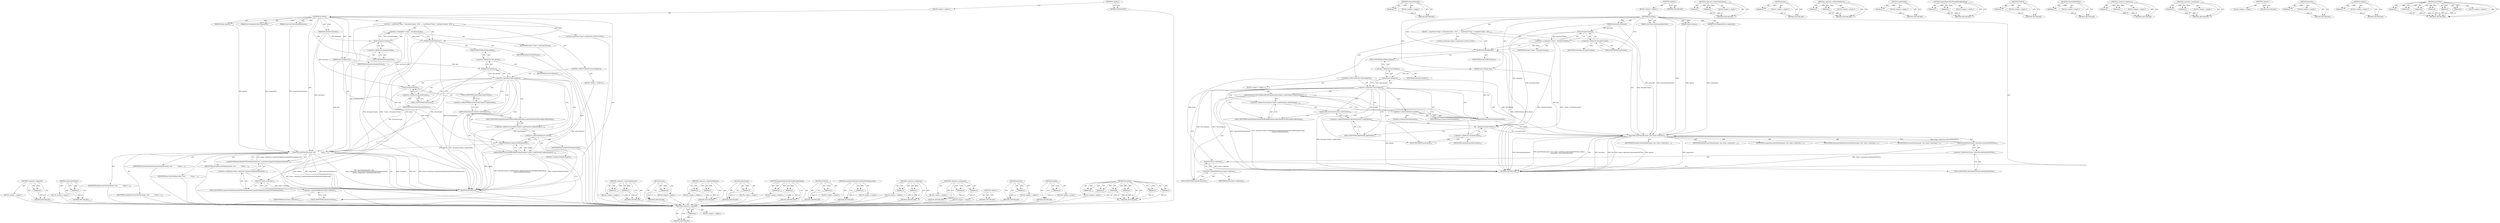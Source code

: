 digraph "insertText" {
vulnerable_105 [label=<(METHOD,&lt;operator&gt;.logicalNot)>];
vulnerable_106 [label=<(PARAM,p1)>];
vulnerable_107 [label=<(BLOCK,&lt;empty&gt;,&lt;empty&gt;)>];
vulnerable_108 [label=<(METHOD_RETURN,ANY)>];
vulnerable_127 [label=<(METHOD,isSpaceOrNewline)>];
vulnerable_128 [label=<(PARAM,p1)>];
vulnerable_129 [label=<(BLOCK,&lt;empty&gt;,&lt;empty&gt;)>];
vulnerable_130 [label=<(METHOD_RETURN,ANY)>];
vulnerable_6 [label=<(METHOD,&lt;global&gt;)<SUB>1</SUB>>];
vulnerable_7 [label=<(BLOCK,&lt;empty&gt;,&lt;empty&gt;)<SUB>1</SUB>>];
vulnerable_8 [label=<(METHOD,insertText)<SUB>1</SUB>>];
vulnerable_9 [label=<(PARAM,Document&amp; document)<SUB>1</SUB>>];
vulnerable_10 [label=<(PARAM,const String&amp; text)<SUB>2</SUB>>];
vulnerable_11 [label=<(PARAM,Options options)<SUB>3</SUB>>];
vulnerable_12 [label=<(PARAM,TextCompositionType composition)<SUB>4</SUB>>];
vulnerable_13 [label=<(PARAM,const bool isIncrementalInsertion)<SUB>5</SUB>>];
vulnerable_14 [label=<(BLOCK,{
  LocalFrame* frame = document.frame();
  DCH...,{
  LocalFrame* frame = document.frame();
  DCH...)<SUB>5</SUB>>];
vulnerable_15 [label="<(LOCAL,LocalFrame* frame: LocalFrame*)<SUB>6</SUB>>"];
vulnerable_16 [label=<(&lt;operator&gt;.assignment,* frame = document.frame())<SUB>6</SUB>>];
vulnerable_17 [label=<(IDENTIFIER,frame,* frame = document.frame())<SUB>6</SUB>>];
vulnerable_18 [label=<(frame,document.frame())<SUB>6</SUB>>];
vulnerable_19 [label=<(&lt;operator&gt;.fieldAccess,document.frame)<SUB>6</SUB>>];
vulnerable_20 [label=<(IDENTIFIER,document,document.frame())<SUB>6</SUB>>];
vulnerable_21 [label=<(FIELD_IDENTIFIER,frame,frame)<SUB>6</SUB>>];
vulnerable_22 [label=<(DCHECK,DCHECK(frame))<SUB>7</SUB>>];
vulnerable_23 [label=<(IDENTIFIER,frame,DCHECK(frame))<SUB>7</SUB>>];
vulnerable_24 [label=<(CONTROL_STRUCTURE,IF,if (!text.isEmpty()))<SUB>9</SUB>>];
vulnerable_25 [label=<(&lt;operator&gt;.logicalNot,!text.isEmpty())<SUB>9</SUB>>];
vulnerable_26 [label=<(isEmpty,text.isEmpty())<SUB>9</SUB>>];
vulnerable_27 [label=<(&lt;operator&gt;.fieldAccess,text.isEmpty)<SUB>9</SUB>>];
vulnerable_28 [label=<(IDENTIFIER,text,text.isEmpty())<SUB>9</SUB>>];
vulnerable_29 [label=<(FIELD_IDENTIFIER,isEmpty,isEmpty)<SUB>9</SUB>>];
vulnerable_30 [label=<(BLOCK,&lt;empty&gt;,&lt;empty&gt;)<SUB>10</SUB>>];
vulnerable_31 [label=<(updateMarkersForWordsAffectedByEditing,document.frame()-&gt;spellChecker().updateMarkersF...)<SUB>10</SUB>>];
vulnerable_32 [label=<(&lt;operator&gt;.fieldAccess,document.frame()-&gt;spellChecker().updateMarkersF...)<SUB>10</SUB>>];
vulnerable_33 [label=<(spellChecker,document.frame()-&gt;spellChecker())<SUB>10</SUB>>];
vulnerable_34 [label=<(&lt;operator&gt;.indirectFieldAccess,document.frame()-&gt;spellChecker)<SUB>10</SUB>>];
vulnerable_35 [label=<(frame,document.frame())<SUB>10</SUB>>];
vulnerable_36 [label=<(&lt;operator&gt;.fieldAccess,document.frame)<SUB>10</SUB>>];
vulnerable_37 [label=<(IDENTIFIER,document,document.frame())<SUB>10</SUB>>];
vulnerable_38 [label=<(FIELD_IDENTIFIER,frame,frame)<SUB>10</SUB>>];
vulnerable_39 [label=<(FIELD_IDENTIFIER,spellChecker,spellChecker)<SUB>10</SUB>>];
vulnerable_40 [label=<(FIELD_IDENTIFIER,updateMarkersForWordsAffectedByEditing,updateMarkersForWordsAffectedByEditing)<SUB>10</SUB>>];
vulnerable_41 [label=<(isSpaceOrNewline,isSpaceOrNewline(text[0]))<SUB>11</SUB>>];
vulnerable_42 [label=<(&lt;operator&gt;.indirectIndexAccess,text[0])<SUB>11</SUB>>];
vulnerable_43 [label=<(IDENTIFIER,text,isSpaceOrNewline(text[0]))<SUB>11</SUB>>];
vulnerable_44 [label=<(LITERAL,0,isSpaceOrNewline(text[0]))<SUB>11</SUB>>];
vulnerable_45 [label=<(insertText,insertText(document, text,
             frame-&gt;...)<SUB>13</SUB>>];
vulnerable_46 [label=<(IDENTIFIER,document,insertText(document, text,
             frame-&gt;...)<SUB>13</SUB>>];
vulnerable_47 [label=<(IDENTIFIER,text,insertText(document, text,
             frame-&gt;...)<SUB>13</SUB>>];
vulnerable_48 [label=<(computeVisibleSelectionInDOMTreeDeprecated,frame-&gt;selection().computeVisibleSelectionInDOM...)<SUB>14</SUB>>];
vulnerable_49 [label=<(&lt;operator&gt;.fieldAccess,frame-&gt;selection().computeVisibleSelectionInDOM...)<SUB>14</SUB>>];
vulnerable_50 [label=<(selection,frame-&gt;selection())<SUB>14</SUB>>];
vulnerable_51 [label=<(&lt;operator&gt;.indirectFieldAccess,frame-&gt;selection)<SUB>14</SUB>>];
vulnerable_52 [label=<(IDENTIFIER,frame,frame-&gt;selection())<SUB>14</SUB>>];
vulnerable_53 [label=<(FIELD_IDENTIFIER,selection,selection)<SUB>14</SUB>>];
vulnerable_54 [label=<(FIELD_IDENTIFIER,computeVisibleSelectionInDOMTreeDeprecated,computeVisibleSelectionInDOMTreeDeprecated)<SUB>14</SUB>>];
vulnerable_55 [label=<(IDENTIFIER,options,insertText(document, text,
             frame-&gt;...)<SUB>15</SUB>>];
vulnerable_56 [label=<(IDENTIFIER,composition,insertText(document, text,
             frame-&gt;...)<SUB>15</SUB>>];
vulnerable_57 [label=<(IDENTIFIER,isIncrementalInsertion,insertText(document, text,
             frame-&gt;...)<SUB>15</SUB>>];
vulnerable_58 [label=<(METHOD_RETURN,void)<SUB>1</SUB>>];
vulnerable_60 [label=<(METHOD_RETURN,ANY)<SUB>1</SUB>>];
vulnerable_131 [label=<(METHOD,&lt;operator&gt;.indirectIndexAccess)>];
vulnerable_132 [label=<(PARAM,p1)>];
vulnerable_133 [label=<(PARAM,p2)>];
vulnerable_134 [label=<(BLOCK,&lt;empty&gt;,&lt;empty&gt;)>];
vulnerable_135 [label=<(METHOD_RETURN,ANY)>];
vulnerable_92 [label=<(METHOD,frame)>];
vulnerable_93 [label=<(PARAM,p1)>];
vulnerable_94 [label=<(BLOCK,&lt;empty&gt;,&lt;empty&gt;)>];
vulnerable_95 [label=<(METHOD_RETURN,ANY)>];
vulnerable_122 [label=<(METHOD,&lt;operator&gt;.indirectFieldAccess)>];
vulnerable_123 [label=<(PARAM,p1)>];
vulnerable_124 [label=<(PARAM,p2)>];
vulnerable_125 [label=<(BLOCK,&lt;empty&gt;,&lt;empty&gt;)>];
vulnerable_126 [label=<(METHOD_RETURN,ANY)>];
vulnerable_118 [label=<(METHOD,spellChecker)>];
vulnerable_119 [label=<(PARAM,p1)>];
vulnerable_120 [label=<(BLOCK,&lt;empty&gt;,&lt;empty&gt;)>];
vulnerable_121 [label=<(METHOD_RETURN,ANY)>];
vulnerable_113 [label=<(METHOD,updateMarkersForWordsAffectedByEditing)>];
vulnerable_114 [label=<(PARAM,p1)>];
vulnerable_115 [label=<(PARAM,p2)>];
vulnerable_116 [label=<(BLOCK,&lt;empty&gt;,&lt;empty&gt;)>];
vulnerable_117 [label=<(METHOD_RETURN,ANY)>];
vulnerable_101 [label=<(METHOD,DCHECK)>];
vulnerable_102 [label=<(PARAM,p1)>];
vulnerable_103 [label=<(BLOCK,&lt;empty&gt;,&lt;empty&gt;)>];
vulnerable_104 [label=<(METHOD_RETURN,ANY)>];
vulnerable_145 [label=<(METHOD,computeVisibleSelectionInDOMTreeDeprecated)>];
vulnerable_146 [label=<(PARAM,p1)>];
vulnerable_147 [label=<(BLOCK,&lt;empty&gt;,&lt;empty&gt;)>];
vulnerable_148 [label=<(METHOD_RETURN,ANY)>];
vulnerable_96 [label=<(METHOD,&lt;operator&gt;.fieldAccess)>];
vulnerable_97 [label=<(PARAM,p1)>];
vulnerable_98 [label=<(PARAM,p2)>];
vulnerable_99 [label=<(BLOCK,&lt;empty&gt;,&lt;empty&gt;)>];
vulnerable_100 [label=<(METHOD_RETURN,ANY)>];
vulnerable_87 [label=<(METHOD,&lt;operator&gt;.assignment)>];
vulnerable_88 [label=<(PARAM,p1)>];
vulnerable_89 [label=<(PARAM,p2)>];
vulnerable_90 [label=<(BLOCK,&lt;empty&gt;,&lt;empty&gt;)>];
vulnerable_91 [label=<(METHOD_RETURN,ANY)>];
vulnerable_81 [label=<(METHOD,&lt;global&gt;)<SUB>1</SUB>>];
vulnerable_82 [label=<(BLOCK,&lt;empty&gt;,&lt;empty&gt;)>];
vulnerable_83 [label=<(METHOD_RETURN,ANY)>];
vulnerable_149 [label=<(METHOD,selection)>];
vulnerable_150 [label=<(PARAM,p1)>];
vulnerable_151 [label=<(BLOCK,&lt;empty&gt;,&lt;empty&gt;)>];
vulnerable_152 [label=<(METHOD_RETURN,ANY)>];
vulnerable_109 [label=<(METHOD,isEmpty)>];
vulnerable_110 [label=<(PARAM,p1)>];
vulnerable_111 [label=<(BLOCK,&lt;empty&gt;,&lt;empty&gt;)>];
vulnerable_112 [label=<(METHOD_RETURN,ANY)>];
vulnerable_136 [label=<(METHOD,insertText)>];
vulnerable_137 [label=<(PARAM,p1)>];
vulnerable_138 [label=<(PARAM,p2)>];
vulnerable_139 [label=<(PARAM,p3)>];
vulnerable_140 [label=<(PARAM,p4)>];
vulnerable_141 [label=<(PARAM,p5)>];
vulnerable_142 [label=<(PARAM,p6)>];
vulnerable_143 [label=<(BLOCK,&lt;empty&gt;,&lt;empty&gt;)>];
vulnerable_144 [label=<(METHOD_RETURN,ANY)>];
fixed_105 [label=<(METHOD,&lt;operator&gt;.logicalNot)>];
fixed_106 [label=<(PARAM,p1)>];
fixed_107 [label=<(BLOCK,&lt;empty&gt;,&lt;empty&gt;)>];
fixed_108 [label=<(METHOD_RETURN,ANY)>];
fixed_127 [label=<(METHOD,isSpaceOrNewline)>];
fixed_128 [label=<(PARAM,p1)>];
fixed_129 [label=<(BLOCK,&lt;empty&gt;,&lt;empty&gt;)>];
fixed_130 [label=<(METHOD_RETURN,ANY)>];
fixed_6 [label=<(METHOD,&lt;global&gt;)<SUB>1</SUB>>];
fixed_7 [label=<(BLOCK,&lt;empty&gt;,&lt;empty&gt;)<SUB>1</SUB>>];
fixed_8 [label=<(METHOD,insertText)<SUB>1</SUB>>];
fixed_9 [label=<(PARAM,Document&amp; document)<SUB>1</SUB>>];
fixed_10 [label=<(PARAM,const String&amp; text)<SUB>2</SUB>>];
fixed_11 [label=<(PARAM,Options options)<SUB>3</SUB>>];
fixed_12 [label=<(PARAM,TextCompositionType composition)<SUB>4</SUB>>];
fixed_13 [label=<(PARAM,const bool isIncrementalInsertion)<SUB>5</SUB>>];
fixed_14 [label=<(BLOCK,{
  LocalFrame* frame = document.frame();
  DCH...,{
  LocalFrame* frame = document.frame();
  DCH...)<SUB>5</SUB>>];
fixed_15 [label="<(LOCAL,LocalFrame* frame: LocalFrame*)<SUB>6</SUB>>"];
fixed_16 [label=<(&lt;operator&gt;.assignment,* frame = document.frame())<SUB>6</SUB>>];
fixed_17 [label=<(IDENTIFIER,frame,* frame = document.frame())<SUB>6</SUB>>];
fixed_18 [label=<(frame,document.frame())<SUB>6</SUB>>];
fixed_19 [label=<(&lt;operator&gt;.fieldAccess,document.frame)<SUB>6</SUB>>];
fixed_20 [label=<(IDENTIFIER,document,document.frame())<SUB>6</SUB>>];
fixed_21 [label=<(FIELD_IDENTIFIER,frame,frame)<SUB>6</SUB>>];
fixed_22 [label=<(DCHECK,DCHECK(frame))<SUB>7</SUB>>];
fixed_23 [label=<(IDENTIFIER,frame,DCHECK(frame))<SUB>7</SUB>>];
fixed_24 [label=<(CONTROL_STRUCTURE,IF,if (!text.isEmpty()))<SUB>9</SUB>>];
fixed_25 [label=<(&lt;operator&gt;.logicalNot,!text.isEmpty())<SUB>9</SUB>>];
fixed_26 [label=<(isEmpty,text.isEmpty())<SUB>9</SUB>>];
fixed_27 [label=<(&lt;operator&gt;.fieldAccess,text.isEmpty)<SUB>9</SUB>>];
fixed_28 [label=<(IDENTIFIER,text,text.isEmpty())<SUB>9</SUB>>];
fixed_29 [label=<(FIELD_IDENTIFIER,isEmpty,isEmpty)<SUB>9</SUB>>];
fixed_30 [label=<(BLOCK,&lt;empty&gt;,&lt;empty&gt;)<SUB>10</SUB>>];
fixed_31 [label=<(updateMarkersForWordsAffectedByEditing,document.frame()-&gt;spellChecker().updateMarkersF...)<SUB>10</SUB>>];
fixed_32 [label=<(&lt;operator&gt;.fieldAccess,document.frame()-&gt;spellChecker().updateMarkersF...)<SUB>10</SUB>>];
fixed_33 [label=<(spellChecker,document.frame()-&gt;spellChecker())<SUB>10</SUB>>];
fixed_34 [label=<(&lt;operator&gt;.indirectFieldAccess,document.frame()-&gt;spellChecker)<SUB>10</SUB>>];
fixed_35 [label=<(frame,document.frame())<SUB>10</SUB>>];
fixed_36 [label=<(&lt;operator&gt;.fieldAccess,document.frame)<SUB>10</SUB>>];
fixed_37 [label=<(IDENTIFIER,document,document.frame())<SUB>10</SUB>>];
fixed_38 [label=<(FIELD_IDENTIFIER,frame,frame)<SUB>10</SUB>>];
fixed_39 [label=<(FIELD_IDENTIFIER,spellChecker,spellChecker)<SUB>10</SUB>>];
fixed_40 [label=<(FIELD_IDENTIFIER,updateMarkersForWordsAffectedByEditing,updateMarkersForWordsAffectedByEditing)<SUB>10</SUB>>];
fixed_41 [label=<(isSpaceOrNewline,isSpaceOrNewline(text[0]))<SUB>11</SUB>>];
fixed_42 [label=<(&lt;operator&gt;.indirectIndexAccess,text[0])<SUB>11</SUB>>];
fixed_43 [label=<(IDENTIFIER,text,isSpaceOrNewline(text[0]))<SUB>11</SUB>>];
fixed_44 [label=<(LITERAL,0,isSpaceOrNewline(text[0]))<SUB>11</SUB>>];
fixed_45 [label=<(insertText,insertText(document, text, frame-&gt;selection().s...)<SUB>13</SUB>>];
fixed_46 [label=<(IDENTIFIER,document,insertText(document, text, frame-&gt;selection().s...)<SUB>13</SUB>>];
fixed_47 [label=<(IDENTIFIER,text,insertText(document, text, frame-&gt;selection().s...)<SUB>13</SUB>>];
fixed_48 [label=<(selectionInDOMTree,frame-&gt;selection().selectionInDOMTree())<SUB>13</SUB>>];
fixed_49 [label=<(&lt;operator&gt;.fieldAccess,frame-&gt;selection().selectionInDOMTree)<SUB>13</SUB>>];
fixed_50 [label=<(selection,frame-&gt;selection())<SUB>13</SUB>>];
fixed_51 [label=<(&lt;operator&gt;.indirectFieldAccess,frame-&gt;selection)<SUB>13</SUB>>];
fixed_52 [label=<(IDENTIFIER,frame,frame-&gt;selection())<SUB>13</SUB>>];
fixed_53 [label=<(FIELD_IDENTIFIER,selection,selection)<SUB>13</SUB>>];
fixed_54 [label=<(FIELD_IDENTIFIER,selectionInDOMTree,selectionInDOMTree)<SUB>13</SUB>>];
fixed_55 [label=<(IDENTIFIER,options,insertText(document, text, frame-&gt;selection().s...)<SUB>13</SUB>>];
fixed_56 [label=<(IDENTIFIER,composition,insertText(document, text, frame-&gt;selection().s...)<SUB>14</SUB>>];
fixed_57 [label=<(IDENTIFIER,isIncrementalInsertion,insertText(document, text, frame-&gt;selection().s...)<SUB>14</SUB>>];
fixed_58 [label=<(METHOD_RETURN,void)<SUB>1</SUB>>];
fixed_60 [label=<(METHOD_RETURN,ANY)<SUB>1</SUB>>];
fixed_131 [label=<(METHOD,&lt;operator&gt;.indirectIndexAccess)>];
fixed_132 [label=<(PARAM,p1)>];
fixed_133 [label=<(PARAM,p2)>];
fixed_134 [label=<(BLOCK,&lt;empty&gt;,&lt;empty&gt;)>];
fixed_135 [label=<(METHOD_RETURN,ANY)>];
fixed_92 [label=<(METHOD,frame)>];
fixed_93 [label=<(PARAM,p1)>];
fixed_94 [label=<(BLOCK,&lt;empty&gt;,&lt;empty&gt;)>];
fixed_95 [label=<(METHOD_RETURN,ANY)>];
fixed_122 [label=<(METHOD,&lt;operator&gt;.indirectFieldAccess)>];
fixed_123 [label=<(PARAM,p1)>];
fixed_124 [label=<(PARAM,p2)>];
fixed_125 [label=<(BLOCK,&lt;empty&gt;,&lt;empty&gt;)>];
fixed_126 [label=<(METHOD_RETURN,ANY)>];
fixed_118 [label=<(METHOD,spellChecker)>];
fixed_119 [label=<(PARAM,p1)>];
fixed_120 [label=<(BLOCK,&lt;empty&gt;,&lt;empty&gt;)>];
fixed_121 [label=<(METHOD_RETURN,ANY)>];
fixed_113 [label=<(METHOD,updateMarkersForWordsAffectedByEditing)>];
fixed_114 [label=<(PARAM,p1)>];
fixed_115 [label=<(PARAM,p2)>];
fixed_116 [label=<(BLOCK,&lt;empty&gt;,&lt;empty&gt;)>];
fixed_117 [label=<(METHOD_RETURN,ANY)>];
fixed_101 [label=<(METHOD,DCHECK)>];
fixed_102 [label=<(PARAM,p1)>];
fixed_103 [label=<(BLOCK,&lt;empty&gt;,&lt;empty&gt;)>];
fixed_104 [label=<(METHOD_RETURN,ANY)>];
fixed_145 [label=<(METHOD,selectionInDOMTree)>];
fixed_146 [label=<(PARAM,p1)>];
fixed_147 [label=<(BLOCK,&lt;empty&gt;,&lt;empty&gt;)>];
fixed_148 [label=<(METHOD_RETURN,ANY)>];
fixed_96 [label=<(METHOD,&lt;operator&gt;.fieldAccess)>];
fixed_97 [label=<(PARAM,p1)>];
fixed_98 [label=<(PARAM,p2)>];
fixed_99 [label=<(BLOCK,&lt;empty&gt;,&lt;empty&gt;)>];
fixed_100 [label=<(METHOD_RETURN,ANY)>];
fixed_87 [label=<(METHOD,&lt;operator&gt;.assignment)>];
fixed_88 [label=<(PARAM,p1)>];
fixed_89 [label=<(PARAM,p2)>];
fixed_90 [label=<(BLOCK,&lt;empty&gt;,&lt;empty&gt;)>];
fixed_91 [label=<(METHOD_RETURN,ANY)>];
fixed_81 [label=<(METHOD,&lt;global&gt;)<SUB>1</SUB>>];
fixed_82 [label=<(BLOCK,&lt;empty&gt;,&lt;empty&gt;)>];
fixed_83 [label=<(METHOD_RETURN,ANY)>];
fixed_149 [label=<(METHOD,selection)>];
fixed_150 [label=<(PARAM,p1)>];
fixed_151 [label=<(BLOCK,&lt;empty&gt;,&lt;empty&gt;)>];
fixed_152 [label=<(METHOD_RETURN,ANY)>];
fixed_109 [label=<(METHOD,isEmpty)>];
fixed_110 [label=<(PARAM,p1)>];
fixed_111 [label=<(BLOCK,&lt;empty&gt;,&lt;empty&gt;)>];
fixed_112 [label=<(METHOD_RETURN,ANY)>];
fixed_136 [label=<(METHOD,insertText)>];
fixed_137 [label=<(PARAM,p1)>];
fixed_138 [label=<(PARAM,p2)>];
fixed_139 [label=<(PARAM,p3)>];
fixed_140 [label=<(PARAM,p4)>];
fixed_141 [label=<(PARAM,p5)>];
fixed_142 [label=<(PARAM,p6)>];
fixed_143 [label=<(BLOCK,&lt;empty&gt;,&lt;empty&gt;)>];
fixed_144 [label=<(METHOD_RETURN,ANY)>];
vulnerable_105 -> vulnerable_106  [key=0, label="AST: "];
vulnerable_105 -> vulnerable_106  [key=1, label="DDG: "];
vulnerable_105 -> vulnerable_107  [key=0, label="AST: "];
vulnerable_105 -> vulnerable_108  [key=0, label="AST: "];
vulnerable_105 -> vulnerable_108  [key=1, label="CFG: "];
vulnerable_106 -> vulnerable_108  [key=0, label="DDG: p1"];
vulnerable_107 -> fixed_105  [key=0];
vulnerable_108 -> fixed_105  [key=0];
vulnerable_127 -> vulnerable_128  [key=0, label="AST: "];
vulnerable_127 -> vulnerable_128  [key=1, label="DDG: "];
vulnerable_127 -> vulnerable_129  [key=0, label="AST: "];
vulnerable_127 -> vulnerable_130  [key=0, label="AST: "];
vulnerable_127 -> vulnerable_130  [key=1, label="CFG: "];
vulnerable_128 -> vulnerable_130  [key=0, label="DDG: p1"];
vulnerable_129 -> fixed_105  [key=0];
vulnerable_130 -> fixed_105  [key=0];
vulnerable_6 -> vulnerable_7  [key=0, label="AST: "];
vulnerable_6 -> vulnerable_60  [key=0, label="AST: "];
vulnerable_6 -> vulnerable_60  [key=1, label="CFG: "];
vulnerable_7 -> vulnerable_8  [key=0, label="AST: "];
vulnerable_8 -> vulnerable_9  [key=0, label="AST: "];
vulnerable_8 -> vulnerable_9  [key=1, label="DDG: "];
vulnerable_8 -> vulnerable_10  [key=0, label="AST: "];
vulnerable_8 -> vulnerable_10  [key=1, label="DDG: "];
vulnerable_8 -> vulnerable_11  [key=0, label="AST: "];
vulnerable_8 -> vulnerable_11  [key=1, label="DDG: "];
vulnerable_8 -> vulnerable_12  [key=0, label="AST: "];
vulnerable_8 -> vulnerable_12  [key=1, label="DDG: "];
vulnerable_8 -> vulnerable_13  [key=0, label="AST: "];
vulnerable_8 -> vulnerable_13  [key=1, label="DDG: "];
vulnerable_8 -> vulnerable_14  [key=0, label="AST: "];
vulnerable_8 -> vulnerable_58  [key=0, label="AST: "];
vulnerable_8 -> vulnerable_21  [key=0, label="CFG: "];
vulnerable_8 -> vulnerable_22  [key=0, label="DDG: "];
vulnerable_8 -> vulnerable_45  [key=0, label="DDG: "];
vulnerable_9 -> vulnerable_45  [key=0, label="DDG: document"];
vulnerable_9 -> vulnerable_18  [key=0, label="DDG: document"];
vulnerable_9 -> vulnerable_35  [key=0, label="DDG: document"];
vulnerable_10 -> vulnerable_45  [key=0, label="DDG: text"];
vulnerable_10 -> vulnerable_26  [key=0, label="DDG: text"];
vulnerable_10 -> vulnerable_41  [key=0, label="DDG: text"];
vulnerable_11 -> vulnerable_45  [key=0, label="DDG: options"];
vulnerable_12 -> vulnerable_45  [key=0, label="DDG: composition"];
vulnerable_13 -> vulnerable_45  [key=0, label="DDG: isIncrementalInsertion"];
vulnerable_14 -> vulnerable_15  [key=0, label="AST: "];
vulnerable_14 -> vulnerable_16  [key=0, label="AST: "];
vulnerable_14 -> vulnerable_22  [key=0, label="AST: "];
vulnerable_14 -> vulnerable_24  [key=0, label="AST: "];
vulnerable_14 -> vulnerable_45  [key=0, label="AST: "];
vulnerable_15 -> fixed_105  [key=0];
vulnerable_16 -> vulnerable_17  [key=0, label="AST: "];
vulnerable_16 -> vulnerable_18  [key=0, label="AST: "];
vulnerable_16 -> vulnerable_22  [key=0, label="CFG: "];
vulnerable_16 -> vulnerable_22  [key=1, label="DDG: frame"];
vulnerable_16 -> vulnerable_58  [key=0, label="DDG: document.frame()"];
vulnerable_16 -> vulnerable_58  [key=1, label="DDG: * frame = document.frame()"];
vulnerable_17 -> fixed_105  [key=0];
vulnerable_18 -> vulnerable_19  [key=0, label="AST: "];
vulnerable_18 -> vulnerable_16  [key=0, label="CFG: "];
vulnerable_18 -> vulnerable_16  [key=1, label="DDG: document.frame"];
vulnerable_18 -> vulnerable_45  [key=0, label="DDG: document.frame"];
vulnerable_18 -> vulnerable_35  [key=0, label="DDG: document.frame"];
vulnerable_19 -> vulnerable_20  [key=0, label="AST: "];
vulnerable_19 -> vulnerable_21  [key=0, label="AST: "];
vulnerable_19 -> vulnerable_18  [key=0, label="CFG: "];
vulnerable_20 -> fixed_105  [key=0];
vulnerable_21 -> vulnerable_19  [key=0, label="CFG: "];
vulnerable_22 -> vulnerable_23  [key=0, label="AST: "];
vulnerable_22 -> vulnerable_29  [key=0, label="CFG: "];
vulnerable_22 -> vulnerable_58  [key=0, label="DDG: frame"];
vulnerable_22 -> vulnerable_58  [key=1, label="DDG: DCHECK(frame)"];
vulnerable_22 -> vulnerable_50  [key=0, label="DDG: frame"];
vulnerable_23 -> fixed_105  [key=0];
vulnerable_24 -> vulnerable_25  [key=0, label="AST: "];
vulnerable_24 -> vulnerable_30  [key=0, label="AST: "];
vulnerable_25 -> vulnerable_26  [key=0, label="AST: "];
vulnerable_25 -> vulnerable_38  [key=0, label="CFG: "];
vulnerable_25 -> vulnerable_38  [key=1, label="CDG: "];
vulnerable_25 -> vulnerable_53  [key=0, label="CFG: "];
vulnerable_25 -> vulnerable_58  [key=0, label="DDG: text.isEmpty()"];
vulnerable_25 -> vulnerable_58  [key=1, label="DDG: !text.isEmpty()"];
vulnerable_25 -> vulnerable_40  [key=0, label="CDG: "];
vulnerable_25 -> vulnerable_34  [key=0, label="CDG: "];
vulnerable_25 -> vulnerable_32  [key=0, label="CDG: "];
vulnerable_25 -> vulnerable_33  [key=0, label="CDG: "];
vulnerable_25 -> vulnerable_42  [key=0, label="CDG: "];
vulnerable_25 -> vulnerable_36  [key=0, label="CDG: "];
vulnerable_25 -> vulnerable_35  [key=0, label="CDG: "];
vulnerable_25 -> vulnerable_41  [key=0, label="CDG: "];
vulnerable_25 -> vulnerable_39  [key=0, label="CDG: "];
vulnerable_25 -> vulnerable_31  [key=0, label="CDG: "];
vulnerable_26 -> vulnerable_27  [key=0, label="AST: "];
vulnerable_26 -> vulnerable_25  [key=0, label="CFG: "];
vulnerable_26 -> vulnerable_25  [key=1, label="DDG: text.isEmpty"];
vulnerable_26 -> vulnerable_45  [key=0, label="DDG: text.isEmpty"];
vulnerable_27 -> vulnerable_28  [key=0, label="AST: "];
vulnerable_27 -> vulnerable_29  [key=0, label="AST: "];
vulnerable_27 -> vulnerable_26  [key=0, label="CFG: "];
vulnerable_28 -> fixed_105  [key=0];
vulnerable_29 -> vulnerable_27  [key=0, label="CFG: "];
vulnerable_30 -> vulnerable_31  [key=0, label="AST: "];
vulnerable_31 -> vulnerable_32  [key=0, label="AST: "];
vulnerable_31 -> vulnerable_41  [key=0, label="AST: "];
vulnerable_31 -> vulnerable_53  [key=0, label="CFG: "];
vulnerable_31 -> vulnerable_58  [key=0, label="DDG: isSpaceOrNewline(text[0])"];
vulnerable_31 -> vulnerable_58  [key=1, label="DDG: document.frame()-&gt;spellChecker().updateMarkersForWordsAffectedByEditing(
         isSpaceOrNewline(text[0]))"];
vulnerable_32 -> vulnerable_33  [key=0, label="AST: "];
vulnerable_32 -> vulnerable_40  [key=0, label="AST: "];
vulnerable_32 -> vulnerable_42  [key=0, label="CFG: "];
vulnerable_33 -> vulnerable_34  [key=0, label="AST: "];
vulnerable_33 -> vulnerable_40  [key=0, label="CFG: "];
vulnerable_33 -> vulnerable_58  [key=0, label="DDG: document.frame()-&gt;spellChecker"];
vulnerable_34 -> vulnerable_35  [key=0, label="AST: "];
vulnerable_34 -> vulnerable_39  [key=0, label="AST: "];
vulnerable_34 -> vulnerable_33  [key=0, label="CFG: "];
vulnerable_35 -> vulnerable_36  [key=0, label="AST: "];
vulnerable_35 -> vulnerable_39  [key=0, label="CFG: "];
vulnerable_35 -> vulnerable_45  [key=0, label="DDG: document.frame"];
vulnerable_36 -> vulnerable_37  [key=0, label="AST: "];
vulnerable_36 -> vulnerable_38  [key=0, label="AST: "];
vulnerable_36 -> vulnerable_35  [key=0, label="CFG: "];
vulnerable_37 -> fixed_105  [key=0];
vulnerable_38 -> vulnerable_36  [key=0, label="CFG: "];
vulnerable_39 -> vulnerable_34  [key=0, label="CFG: "];
vulnerable_40 -> vulnerable_32  [key=0, label="CFG: "];
vulnerable_41 -> vulnerable_42  [key=0, label="AST: "];
vulnerable_41 -> vulnerable_31  [key=0, label="CFG: "];
vulnerable_41 -> vulnerable_31  [key=1, label="DDG: text[0]"];
vulnerable_41 -> vulnerable_58  [key=0, label="DDG: text[0]"];
vulnerable_41 -> vulnerable_45  [key=0, label="DDG: text[0]"];
vulnerable_42 -> vulnerable_43  [key=0, label="AST: "];
vulnerable_42 -> vulnerable_44  [key=0, label="AST: "];
vulnerable_42 -> vulnerable_41  [key=0, label="CFG: "];
vulnerable_43 -> fixed_105  [key=0];
vulnerable_44 -> fixed_105  [key=0];
vulnerable_45 -> vulnerable_46  [key=0, label="AST: "];
vulnerable_45 -> vulnerable_47  [key=0, label="AST: "];
vulnerable_45 -> vulnerable_48  [key=0, label="AST: "];
vulnerable_45 -> vulnerable_55  [key=0, label="AST: "];
vulnerable_45 -> vulnerable_56  [key=0, label="AST: "];
vulnerable_45 -> vulnerable_57  [key=0, label="AST: "];
vulnerable_45 -> vulnerable_58  [key=0, label="CFG: "];
vulnerable_45 -> vulnerable_58  [key=1, label="DDG: document"];
vulnerable_45 -> vulnerable_58  [key=2, label="DDG: text"];
vulnerable_45 -> vulnerable_58  [key=3, label="DDG: frame-&gt;selection().computeVisibleSelectionInDOMTreeDeprecated()"];
vulnerable_45 -> vulnerable_58  [key=4, label="DDG: options"];
vulnerable_45 -> vulnerable_58  [key=5, label="DDG: composition"];
vulnerable_45 -> vulnerable_58  [key=6, label="DDG: isIncrementalInsertion"];
vulnerable_45 -> vulnerable_58  [key=7, label="DDG: insertText(document, text,
             frame-&gt;selection().computeVisibleSelectionInDOMTreeDeprecated(),
             options, composition, isIncrementalInsertion)"];
vulnerable_46 -> fixed_105  [key=0];
vulnerable_47 -> fixed_105  [key=0];
vulnerable_48 -> vulnerable_49  [key=0, label="AST: "];
vulnerable_48 -> vulnerable_45  [key=0, label="CFG: "];
vulnerable_48 -> vulnerable_45  [key=1, label="DDG: frame-&gt;selection().computeVisibleSelectionInDOMTreeDeprecated"];
vulnerable_48 -> vulnerable_58  [key=0, label="DDG: frame-&gt;selection().computeVisibleSelectionInDOMTreeDeprecated"];
vulnerable_49 -> vulnerable_50  [key=0, label="AST: "];
vulnerable_49 -> vulnerable_54  [key=0, label="AST: "];
vulnerable_49 -> vulnerable_48  [key=0, label="CFG: "];
vulnerable_50 -> vulnerable_51  [key=0, label="AST: "];
vulnerable_50 -> vulnerable_54  [key=0, label="CFG: "];
vulnerable_50 -> vulnerable_58  [key=0, label="DDG: frame-&gt;selection"];
vulnerable_51 -> vulnerable_52  [key=0, label="AST: "];
vulnerable_51 -> vulnerable_53  [key=0, label="AST: "];
vulnerable_51 -> vulnerable_50  [key=0, label="CFG: "];
vulnerable_52 -> fixed_105  [key=0];
vulnerable_53 -> vulnerable_51  [key=0, label="CFG: "];
vulnerable_54 -> vulnerable_49  [key=0, label="CFG: "];
vulnerable_55 -> fixed_105  [key=0];
vulnerable_56 -> fixed_105  [key=0];
vulnerable_57 -> fixed_105  [key=0];
vulnerable_58 -> fixed_105  [key=0];
vulnerable_60 -> fixed_105  [key=0];
vulnerable_131 -> vulnerable_132  [key=0, label="AST: "];
vulnerable_131 -> vulnerable_132  [key=1, label="DDG: "];
vulnerable_131 -> vulnerable_134  [key=0, label="AST: "];
vulnerable_131 -> vulnerable_133  [key=0, label="AST: "];
vulnerable_131 -> vulnerable_133  [key=1, label="DDG: "];
vulnerable_131 -> vulnerable_135  [key=0, label="AST: "];
vulnerable_131 -> vulnerable_135  [key=1, label="CFG: "];
vulnerable_132 -> vulnerable_135  [key=0, label="DDG: p1"];
vulnerable_133 -> vulnerable_135  [key=0, label="DDG: p2"];
vulnerable_134 -> fixed_105  [key=0];
vulnerable_135 -> fixed_105  [key=0];
vulnerable_92 -> vulnerable_93  [key=0, label="AST: "];
vulnerable_92 -> vulnerable_93  [key=1, label="DDG: "];
vulnerable_92 -> vulnerable_94  [key=0, label="AST: "];
vulnerable_92 -> vulnerable_95  [key=0, label="AST: "];
vulnerable_92 -> vulnerable_95  [key=1, label="CFG: "];
vulnerable_93 -> vulnerable_95  [key=0, label="DDG: p1"];
vulnerable_94 -> fixed_105  [key=0];
vulnerable_95 -> fixed_105  [key=0];
vulnerable_122 -> vulnerable_123  [key=0, label="AST: "];
vulnerable_122 -> vulnerable_123  [key=1, label="DDG: "];
vulnerable_122 -> vulnerable_125  [key=0, label="AST: "];
vulnerable_122 -> vulnerable_124  [key=0, label="AST: "];
vulnerable_122 -> vulnerable_124  [key=1, label="DDG: "];
vulnerable_122 -> vulnerable_126  [key=0, label="AST: "];
vulnerable_122 -> vulnerable_126  [key=1, label="CFG: "];
vulnerable_123 -> vulnerable_126  [key=0, label="DDG: p1"];
vulnerable_124 -> vulnerable_126  [key=0, label="DDG: p2"];
vulnerable_125 -> fixed_105  [key=0];
vulnerable_126 -> fixed_105  [key=0];
vulnerable_118 -> vulnerable_119  [key=0, label="AST: "];
vulnerable_118 -> vulnerable_119  [key=1, label="DDG: "];
vulnerable_118 -> vulnerable_120  [key=0, label="AST: "];
vulnerable_118 -> vulnerable_121  [key=0, label="AST: "];
vulnerable_118 -> vulnerable_121  [key=1, label="CFG: "];
vulnerable_119 -> vulnerable_121  [key=0, label="DDG: p1"];
vulnerable_120 -> fixed_105  [key=0];
vulnerable_121 -> fixed_105  [key=0];
vulnerable_113 -> vulnerable_114  [key=0, label="AST: "];
vulnerable_113 -> vulnerable_114  [key=1, label="DDG: "];
vulnerable_113 -> vulnerable_116  [key=0, label="AST: "];
vulnerable_113 -> vulnerable_115  [key=0, label="AST: "];
vulnerable_113 -> vulnerable_115  [key=1, label="DDG: "];
vulnerable_113 -> vulnerable_117  [key=0, label="AST: "];
vulnerable_113 -> vulnerable_117  [key=1, label="CFG: "];
vulnerable_114 -> vulnerable_117  [key=0, label="DDG: p1"];
vulnerable_115 -> vulnerable_117  [key=0, label="DDG: p2"];
vulnerable_116 -> fixed_105  [key=0];
vulnerable_117 -> fixed_105  [key=0];
vulnerable_101 -> vulnerable_102  [key=0, label="AST: "];
vulnerable_101 -> vulnerable_102  [key=1, label="DDG: "];
vulnerable_101 -> vulnerable_103  [key=0, label="AST: "];
vulnerable_101 -> vulnerable_104  [key=0, label="AST: "];
vulnerable_101 -> vulnerable_104  [key=1, label="CFG: "];
vulnerable_102 -> vulnerable_104  [key=0, label="DDG: p1"];
vulnerable_103 -> fixed_105  [key=0];
vulnerable_104 -> fixed_105  [key=0];
vulnerable_145 -> vulnerable_146  [key=0, label="AST: "];
vulnerable_145 -> vulnerable_146  [key=1, label="DDG: "];
vulnerable_145 -> vulnerable_147  [key=0, label="AST: "];
vulnerable_145 -> vulnerable_148  [key=0, label="AST: "];
vulnerable_145 -> vulnerable_148  [key=1, label="CFG: "];
vulnerable_146 -> vulnerable_148  [key=0, label="DDG: p1"];
vulnerable_147 -> fixed_105  [key=0];
vulnerable_148 -> fixed_105  [key=0];
vulnerable_96 -> vulnerable_97  [key=0, label="AST: "];
vulnerable_96 -> vulnerable_97  [key=1, label="DDG: "];
vulnerable_96 -> vulnerable_99  [key=0, label="AST: "];
vulnerable_96 -> vulnerable_98  [key=0, label="AST: "];
vulnerable_96 -> vulnerable_98  [key=1, label="DDG: "];
vulnerable_96 -> vulnerable_100  [key=0, label="AST: "];
vulnerable_96 -> vulnerable_100  [key=1, label="CFG: "];
vulnerable_97 -> vulnerable_100  [key=0, label="DDG: p1"];
vulnerable_98 -> vulnerable_100  [key=0, label="DDG: p2"];
vulnerable_99 -> fixed_105  [key=0];
vulnerable_100 -> fixed_105  [key=0];
vulnerable_87 -> vulnerable_88  [key=0, label="AST: "];
vulnerable_87 -> vulnerable_88  [key=1, label="DDG: "];
vulnerable_87 -> vulnerable_90  [key=0, label="AST: "];
vulnerable_87 -> vulnerable_89  [key=0, label="AST: "];
vulnerable_87 -> vulnerable_89  [key=1, label="DDG: "];
vulnerable_87 -> vulnerable_91  [key=0, label="AST: "];
vulnerable_87 -> vulnerable_91  [key=1, label="CFG: "];
vulnerable_88 -> vulnerable_91  [key=0, label="DDG: p1"];
vulnerable_89 -> vulnerable_91  [key=0, label="DDG: p2"];
vulnerable_90 -> fixed_105  [key=0];
vulnerable_91 -> fixed_105  [key=0];
vulnerable_81 -> vulnerable_82  [key=0, label="AST: "];
vulnerable_81 -> vulnerable_83  [key=0, label="AST: "];
vulnerable_81 -> vulnerable_83  [key=1, label="CFG: "];
vulnerable_82 -> fixed_105  [key=0];
vulnerable_83 -> fixed_105  [key=0];
vulnerable_149 -> vulnerable_150  [key=0, label="AST: "];
vulnerable_149 -> vulnerable_150  [key=1, label="DDG: "];
vulnerable_149 -> vulnerable_151  [key=0, label="AST: "];
vulnerable_149 -> vulnerable_152  [key=0, label="AST: "];
vulnerable_149 -> vulnerable_152  [key=1, label="CFG: "];
vulnerable_150 -> vulnerable_152  [key=0, label="DDG: p1"];
vulnerable_151 -> fixed_105  [key=0];
vulnerable_152 -> fixed_105  [key=0];
vulnerable_109 -> vulnerable_110  [key=0, label="AST: "];
vulnerable_109 -> vulnerable_110  [key=1, label="DDG: "];
vulnerable_109 -> vulnerable_111  [key=0, label="AST: "];
vulnerable_109 -> vulnerable_112  [key=0, label="AST: "];
vulnerable_109 -> vulnerable_112  [key=1, label="CFG: "];
vulnerable_110 -> vulnerable_112  [key=0, label="DDG: p1"];
vulnerable_111 -> fixed_105  [key=0];
vulnerable_112 -> fixed_105  [key=0];
vulnerable_136 -> vulnerable_137  [key=0, label="AST: "];
vulnerable_136 -> vulnerable_137  [key=1, label="DDG: "];
vulnerable_136 -> vulnerable_143  [key=0, label="AST: "];
vulnerable_136 -> vulnerable_138  [key=0, label="AST: "];
vulnerable_136 -> vulnerable_138  [key=1, label="DDG: "];
vulnerable_136 -> vulnerable_144  [key=0, label="AST: "];
vulnerable_136 -> vulnerable_144  [key=1, label="CFG: "];
vulnerable_136 -> vulnerable_139  [key=0, label="AST: "];
vulnerable_136 -> vulnerable_139  [key=1, label="DDG: "];
vulnerable_136 -> vulnerable_140  [key=0, label="AST: "];
vulnerable_136 -> vulnerable_140  [key=1, label="DDG: "];
vulnerable_136 -> vulnerable_141  [key=0, label="AST: "];
vulnerable_136 -> vulnerable_141  [key=1, label="DDG: "];
vulnerable_136 -> vulnerable_142  [key=0, label="AST: "];
vulnerable_136 -> vulnerable_142  [key=1, label="DDG: "];
vulnerable_137 -> vulnerable_144  [key=0, label="DDG: p1"];
vulnerable_138 -> vulnerable_144  [key=0, label="DDG: p2"];
vulnerable_139 -> vulnerable_144  [key=0, label="DDG: p3"];
vulnerable_140 -> vulnerable_144  [key=0, label="DDG: p4"];
vulnerable_141 -> vulnerable_144  [key=0, label="DDG: p5"];
vulnerable_142 -> vulnerable_144  [key=0, label="DDG: p6"];
vulnerable_143 -> fixed_105  [key=0];
vulnerable_144 -> fixed_105  [key=0];
fixed_105 -> fixed_106  [key=0, label="AST: "];
fixed_105 -> fixed_106  [key=1, label="DDG: "];
fixed_105 -> fixed_107  [key=0, label="AST: "];
fixed_105 -> fixed_108  [key=0, label="AST: "];
fixed_105 -> fixed_108  [key=1, label="CFG: "];
fixed_106 -> fixed_108  [key=0, label="DDG: p1"];
fixed_127 -> fixed_128  [key=0, label="AST: "];
fixed_127 -> fixed_128  [key=1, label="DDG: "];
fixed_127 -> fixed_129  [key=0, label="AST: "];
fixed_127 -> fixed_130  [key=0, label="AST: "];
fixed_127 -> fixed_130  [key=1, label="CFG: "];
fixed_128 -> fixed_130  [key=0, label="DDG: p1"];
fixed_6 -> fixed_7  [key=0, label="AST: "];
fixed_6 -> fixed_60  [key=0, label="AST: "];
fixed_6 -> fixed_60  [key=1, label="CFG: "];
fixed_7 -> fixed_8  [key=0, label="AST: "];
fixed_8 -> fixed_9  [key=0, label="AST: "];
fixed_8 -> fixed_9  [key=1, label="DDG: "];
fixed_8 -> fixed_10  [key=0, label="AST: "];
fixed_8 -> fixed_10  [key=1, label="DDG: "];
fixed_8 -> fixed_11  [key=0, label="AST: "];
fixed_8 -> fixed_11  [key=1, label="DDG: "];
fixed_8 -> fixed_12  [key=0, label="AST: "];
fixed_8 -> fixed_12  [key=1, label="DDG: "];
fixed_8 -> fixed_13  [key=0, label="AST: "];
fixed_8 -> fixed_13  [key=1, label="DDG: "];
fixed_8 -> fixed_14  [key=0, label="AST: "];
fixed_8 -> fixed_58  [key=0, label="AST: "];
fixed_8 -> fixed_21  [key=0, label="CFG: "];
fixed_8 -> fixed_22  [key=0, label="DDG: "];
fixed_8 -> fixed_45  [key=0, label="DDG: "];
fixed_9 -> fixed_45  [key=0, label="DDG: document"];
fixed_9 -> fixed_18  [key=0, label="DDG: document"];
fixed_9 -> fixed_35  [key=0, label="DDG: document"];
fixed_10 -> fixed_45  [key=0, label="DDG: text"];
fixed_10 -> fixed_26  [key=0, label="DDG: text"];
fixed_10 -> fixed_41  [key=0, label="DDG: text"];
fixed_11 -> fixed_45  [key=0, label="DDG: options"];
fixed_12 -> fixed_45  [key=0, label="DDG: composition"];
fixed_13 -> fixed_45  [key=0, label="DDG: isIncrementalInsertion"];
fixed_14 -> fixed_15  [key=0, label="AST: "];
fixed_14 -> fixed_16  [key=0, label="AST: "];
fixed_14 -> fixed_22  [key=0, label="AST: "];
fixed_14 -> fixed_24  [key=0, label="AST: "];
fixed_14 -> fixed_45  [key=0, label="AST: "];
fixed_16 -> fixed_17  [key=0, label="AST: "];
fixed_16 -> fixed_18  [key=0, label="AST: "];
fixed_16 -> fixed_22  [key=0, label="CFG: "];
fixed_16 -> fixed_22  [key=1, label="DDG: frame"];
fixed_16 -> fixed_58  [key=0, label="DDG: document.frame()"];
fixed_16 -> fixed_58  [key=1, label="DDG: * frame = document.frame()"];
fixed_18 -> fixed_19  [key=0, label="AST: "];
fixed_18 -> fixed_16  [key=0, label="CFG: "];
fixed_18 -> fixed_16  [key=1, label="DDG: document.frame"];
fixed_18 -> fixed_45  [key=0, label="DDG: document.frame"];
fixed_18 -> fixed_35  [key=0, label="DDG: document.frame"];
fixed_19 -> fixed_20  [key=0, label="AST: "];
fixed_19 -> fixed_21  [key=0, label="AST: "];
fixed_19 -> fixed_18  [key=0, label="CFG: "];
fixed_21 -> fixed_19  [key=0, label="CFG: "];
fixed_22 -> fixed_23  [key=0, label="AST: "];
fixed_22 -> fixed_29  [key=0, label="CFG: "];
fixed_22 -> fixed_58  [key=0, label="DDG: frame"];
fixed_22 -> fixed_58  [key=1, label="DDG: DCHECK(frame)"];
fixed_22 -> fixed_50  [key=0, label="DDG: frame"];
fixed_24 -> fixed_25  [key=0, label="AST: "];
fixed_24 -> fixed_30  [key=0, label="AST: "];
fixed_25 -> fixed_26  [key=0, label="AST: "];
fixed_25 -> fixed_38  [key=0, label="CFG: "];
fixed_25 -> fixed_38  [key=1, label="CDG: "];
fixed_25 -> fixed_53  [key=0, label="CFG: "];
fixed_25 -> fixed_58  [key=0, label="DDG: text.isEmpty()"];
fixed_25 -> fixed_58  [key=1, label="DDG: !text.isEmpty()"];
fixed_25 -> fixed_40  [key=0, label="CDG: "];
fixed_25 -> fixed_34  [key=0, label="CDG: "];
fixed_25 -> fixed_32  [key=0, label="CDG: "];
fixed_25 -> fixed_33  [key=0, label="CDG: "];
fixed_25 -> fixed_42  [key=0, label="CDG: "];
fixed_25 -> fixed_36  [key=0, label="CDG: "];
fixed_25 -> fixed_35  [key=0, label="CDG: "];
fixed_25 -> fixed_41  [key=0, label="CDG: "];
fixed_25 -> fixed_39  [key=0, label="CDG: "];
fixed_25 -> fixed_31  [key=0, label="CDG: "];
fixed_26 -> fixed_27  [key=0, label="AST: "];
fixed_26 -> fixed_25  [key=0, label="CFG: "];
fixed_26 -> fixed_25  [key=1, label="DDG: text.isEmpty"];
fixed_26 -> fixed_45  [key=0, label="DDG: text.isEmpty"];
fixed_27 -> fixed_28  [key=0, label="AST: "];
fixed_27 -> fixed_29  [key=0, label="AST: "];
fixed_27 -> fixed_26  [key=0, label="CFG: "];
fixed_29 -> fixed_27  [key=0, label="CFG: "];
fixed_30 -> fixed_31  [key=0, label="AST: "];
fixed_31 -> fixed_32  [key=0, label="AST: "];
fixed_31 -> fixed_41  [key=0, label="AST: "];
fixed_31 -> fixed_53  [key=0, label="CFG: "];
fixed_31 -> fixed_58  [key=0, label="DDG: isSpaceOrNewline(text[0])"];
fixed_31 -> fixed_58  [key=1, label="DDG: document.frame()-&gt;spellChecker().updateMarkersForWordsAffectedByEditing(
         isSpaceOrNewline(text[0]))"];
fixed_32 -> fixed_33  [key=0, label="AST: "];
fixed_32 -> fixed_40  [key=0, label="AST: "];
fixed_32 -> fixed_42  [key=0, label="CFG: "];
fixed_33 -> fixed_34  [key=0, label="AST: "];
fixed_33 -> fixed_40  [key=0, label="CFG: "];
fixed_33 -> fixed_58  [key=0, label="DDG: document.frame()-&gt;spellChecker"];
fixed_34 -> fixed_35  [key=0, label="AST: "];
fixed_34 -> fixed_39  [key=0, label="AST: "];
fixed_34 -> fixed_33  [key=0, label="CFG: "];
fixed_35 -> fixed_36  [key=0, label="AST: "];
fixed_35 -> fixed_39  [key=0, label="CFG: "];
fixed_35 -> fixed_45  [key=0, label="DDG: document.frame"];
fixed_36 -> fixed_37  [key=0, label="AST: "];
fixed_36 -> fixed_38  [key=0, label="AST: "];
fixed_36 -> fixed_35  [key=0, label="CFG: "];
fixed_38 -> fixed_36  [key=0, label="CFG: "];
fixed_39 -> fixed_34  [key=0, label="CFG: "];
fixed_40 -> fixed_32  [key=0, label="CFG: "];
fixed_41 -> fixed_42  [key=0, label="AST: "];
fixed_41 -> fixed_31  [key=0, label="CFG: "];
fixed_41 -> fixed_31  [key=1, label="DDG: text[0]"];
fixed_41 -> fixed_58  [key=0, label="DDG: text[0]"];
fixed_41 -> fixed_45  [key=0, label="DDG: text[0]"];
fixed_42 -> fixed_43  [key=0, label="AST: "];
fixed_42 -> fixed_44  [key=0, label="AST: "];
fixed_42 -> fixed_41  [key=0, label="CFG: "];
fixed_45 -> fixed_46  [key=0, label="AST: "];
fixed_45 -> fixed_47  [key=0, label="AST: "];
fixed_45 -> fixed_48  [key=0, label="AST: "];
fixed_45 -> fixed_55  [key=0, label="AST: "];
fixed_45 -> fixed_56  [key=0, label="AST: "];
fixed_45 -> fixed_57  [key=0, label="AST: "];
fixed_45 -> fixed_58  [key=0, label="CFG: "];
fixed_45 -> fixed_58  [key=1, label="DDG: document"];
fixed_45 -> fixed_58  [key=2, label="DDG: text"];
fixed_45 -> fixed_58  [key=3, label="DDG: frame-&gt;selection().selectionInDOMTree()"];
fixed_45 -> fixed_58  [key=4, label="DDG: options"];
fixed_45 -> fixed_58  [key=5, label="DDG: composition"];
fixed_45 -> fixed_58  [key=6, label="DDG: isIncrementalInsertion"];
fixed_45 -> fixed_58  [key=7, label="DDG: insertText(document, text, frame-&gt;selection().selectionInDOMTree(), options,
             composition, isIncrementalInsertion)"];
fixed_48 -> fixed_49  [key=0, label="AST: "];
fixed_48 -> fixed_45  [key=0, label="CFG: "];
fixed_48 -> fixed_45  [key=1, label="DDG: frame-&gt;selection().selectionInDOMTree"];
fixed_48 -> fixed_58  [key=0, label="DDG: frame-&gt;selection().selectionInDOMTree"];
fixed_49 -> fixed_50  [key=0, label="AST: "];
fixed_49 -> fixed_54  [key=0, label="AST: "];
fixed_49 -> fixed_48  [key=0, label="CFG: "];
fixed_50 -> fixed_51  [key=0, label="AST: "];
fixed_50 -> fixed_54  [key=0, label="CFG: "];
fixed_50 -> fixed_58  [key=0, label="DDG: frame-&gt;selection"];
fixed_51 -> fixed_52  [key=0, label="AST: "];
fixed_51 -> fixed_53  [key=0, label="AST: "];
fixed_51 -> fixed_50  [key=0, label="CFG: "];
fixed_53 -> fixed_51  [key=0, label="CFG: "];
fixed_54 -> fixed_49  [key=0, label="CFG: "];
fixed_131 -> fixed_132  [key=0, label="AST: "];
fixed_131 -> fixed_132  [key=1, label="DDG: "];
fixed_131 -> fixed_134  [key=0, label="AST: "];
fixed_131 -> fixed_133  [key=0, label="AST: "];
fixed_131 -> fixed_133  [key=1, label="DDG: "];
fixed_131 -> fixed_135  [key=0, label="AST: "];
fixed_131 -> fixed_135  [key=1, label="CFG: "];
fixed_132 -> fixed_135  [key=0, label="DDG: p1"];
fixed_133 -> fixed_135  [key=0, label="DDG: p2"];
fixed_92 -> fixed_93  [key=0, label="AST: "];
fixed_92 -> fixed_93  [key=1, label="DDG: "];
fixed_92 -> fixed_94  [key=0, label="AST: "];
fixed_92 -> fixed_95  [key=0, label="AST: "];
fixed_92 -> fixed_95  [key=1, label="CFG: "];
fixed_93 -> fixed_95  [key=0, label="DDG: p1"];
fixed_122 -> fixed_123  [key=0, label="AST: "];
fixed_122 -> fixed_123  [key=1, label="DDG: "];
fixed_122 -> fixed_125  [key=0, label="AST: "];
fixed_122 -> fixed_124  [key=0, label="AST: "];
fixed_122 -> fixed_124  [key=1, label="DDG: "];
fixed_122 -> fixed_126  [key=0, label="AST: "];
fixed_122 -> fixed_126  [key=1, label="CFG: "];
fixed_123 -> fixed_126  [key=0, label="DDG: p1"];
fixed_124 -> fixed_126  [key=0, label="DDG: p2"];
fixed_118 -> fixed_119  [key=0, label="AST: "];
fixed_118 -> fixed_119  [key=1, label="DDG: "];
fixed_118 -> fixed_120  [key=0, label="AST: "];
fixed_118 -> fixed_121  [key=0, label="AST: "];
fixed_118 -> fixed_121  [key=1, label="CFG: "];
fixed_119 -> fixed_121  [key=0, label="DDG: p1"];
fixed_113 -> fixed_114  [key=0, label="AST: "];
fixed_113 -> fixed_114  [key=1, label="DDG: "];
fixed_113 -> fixed_116  [key=0, label="AST: "];
fixed_113 -> fixed_115  [key=0, label="AST: "];
fixed_113 -> fixed_115  [key=1, label="DDG: "];
fixed_113 -> fixed_117  [key=0, label="AST: "];
fixed_113 -> fixed_117  [key=1, label="CFG: "];
fixed_114 -> fixed_117  [key=0, label="DDG: p1"];
fixed_115 -> fixed_117  [key=0, label="DDG: p2"];
fixed_101 -> fixed_102  [key=0, label="AST: "];
fixed_101 -> fixed_102  [key=1, label="DDG: "];
fixed_101 -> fixed_103  [key=0, label="AST: "];
fixed_101 -> fixed_104  [key=0, label="AST: "];
fixed_101 -> fixed_104  [key=1, label="CFG: "];
fixed_102 -> fixed_104  [key=0, label="DDG: p1"];
fixed_145 -> fixed_146  [key=0, label="AST: "];
fixed_145 -> fixed_146  [key=1, label="DDG: "];
fixed_145 -> fixed_147  [key=0, label="AST: "];
fixed_145 -> fixed_148  [key=0, label="AST: "];
fixed_145 -> fixed_148  [key=1, label="CFG: "];
fixed_146 -> fixed_148  [key=0, label="DDG: p1"];
fixed_96 -> fixed_97  [key=0, label="AST: "];
fixed_96 -> fixed_97  [key=1, label="DDG: "];
fixed_96 -> fixed_99  [key=0, label="AST: "];
fixed_96 -> fixed_98  [key=0, label="AST: "];
fixed_96 -> fixed_98  [key=1, label="DDG: "];
fixed_96 -> fixed_100  [key=0, label="AST: "];
fixed_96 -> fixed_100  [key=1, label="CFG: "];
fixed_97 -> fixed_100  [key=0, label="DDG: p1"];
fixed_98 -> fixed_100  [key=0, label="DDG: p2"];
fixed_87 -> fixed_88  [key=0, label="AST: "];
fixed_87 -> fixed_88  [key=1, label="DDG: "];
fixed_87 -> fixed_90  [key=0, label="AST: "];
fixed_87 -> fixed_89  [key=0, label="AST: "];
fixed_87 -> fixed_89  [key=1, label="DDG: "];
fixed_87 -> fixed_91  [key=0, label="AST: "];
fixed_87 -> fixed_91  [key=1, label="CFG: "];
fixed_88 -> fixed_91  [key=0, label="DDG: p1"];
fixed_89 -> fixed_91  [key=0, label="DDG: p2"];
fixed_81 -> fixed_82  [key=0, label="AST: "];
fixed_81 -> fixed_83  [key=0, label="AST: "];
fixed_81 -> fixed_83  [key=1, label="CFG: "];
fixed_149 -> fixed_150  [key=0, label="AST: "];
fixed_149 -> fixed_150  [key=1, label="DDG: "];
fixed_149 -> fixed_151  [key=0, label="AST: "];
fixed_149 -> fixed_152  [key=0, label="AST: "];
fixed_149 -> fixed_152  [key=1, label="CFG: "];
fixed_150 -> fixed_152  [key=0, label="DDG: p1"];
fixed_109 -> fixed_110  [key=0, label="AST: "];
fixed_109 -> fixed_110  [key=1, label="DDG: "];
fixed_109 -> fixed_111  [key=0, label="AST: "];
fixed_109 -> fixed_112  [key=0, label="AST: "];
fixed_109 -> fixed_112  [key=1, label="CFG: "];
fixed_110 -> fixed_112  [key=0, label="DDG: p1"];
fixed_136 -> fixed_137  [key=0, label="AST: "];
fixed_136 -> fixed_137  [key=1, label="DDG: "];
fixed_136 -> fixed_143  [key=0, label="AST: "];
fixed_136 -> fixed_138  [key=0, label="AST: "];
fixed_136 -> fixed_138  [key=1, label="DDG: "];
fixed_136 -> fixed_144  [key=0, label="AST: "];
fixed_136 -> fixed_144  [key=1, label="CFG: "];
fixed_136 -> fixed_139  [key=0, label="AST: "];
fixed_136 -> fixed_139  [key=1, label="DDG: "];
fixed_136 -> fixed_140  [key=0, label="AST: "];
fixed_136 -> fixed_140  [key=1, label="DDG: "];
fixed_136 -> fixed_141  [key=0, label="AST: "];
fixed_136 -> fixed_141  [key=1, label="DDG: "];
fixed_136 -> fixed_142  [key=0, label="AST: "];
fixed_136 -> fixed_142  [key=1, label="DDG: "];
fixed_137 -> fixed_144  [key=0, label="DDG: p1"];
fixed_138 -> fixed_144  [key=0, label="DDG: p2"];
fixed_139 -> fixed_144  [key=0, label="DDG: p3"];
fixed_140 -> fixed_144  [key=0, label="DDG: p4"];
fixed_141 -> fixed_144  [key=0, label="DDG: p5"];
fixed_142 -> fixed_144  [key=0, label="DDG: p6"];
}
